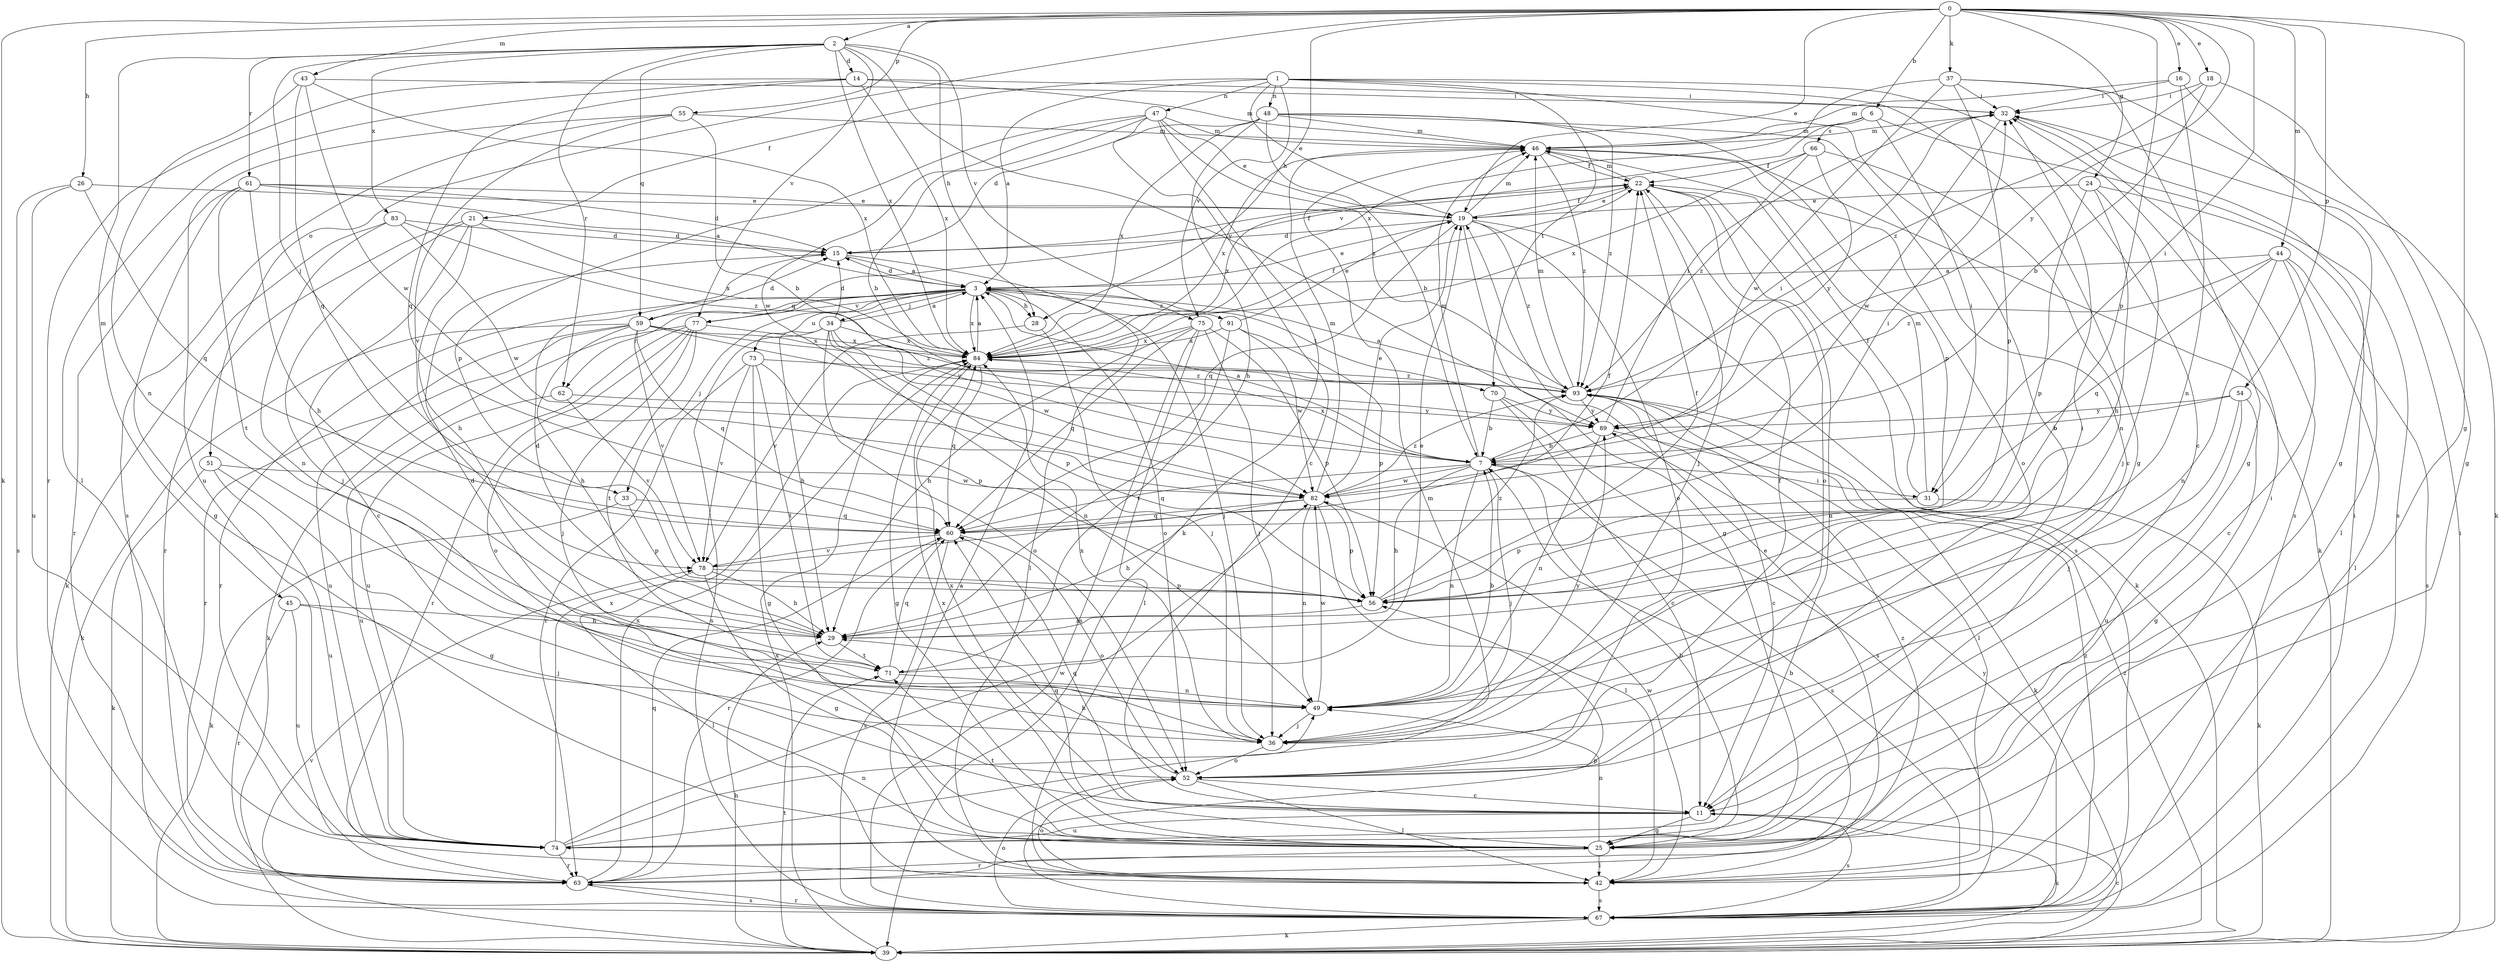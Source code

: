 strict digraph  {
0;
1;
2;
3;
6;
7;
11;
14;
15;
16;
18;
19;
21;
22;
24;
25;
26;
28;
29;
31;
32;
33;
34;
36;
37;
39;
42;
43;
44;
45;
46;
47;
48;
49;
51;
52;
54;
55;
56;
59;
60;
61;
62;
63;
66;
67;
70;
71;
73;
74;
75;
77;
78;
82;
83;
84;
89;
91;
93;
0 -> 2  [label=a];
0 -> 6  [label=b];
0 -> 16  [label=e];
0 -> 18  [label=e];
0 -> 19  [label=e];
0 -> 24  [label=g];
0 -> 25  [label=g];
0 -> 26  [label=h];
0 -> 28  [label=h];
0 -> 31  [label=i];
0 -> 37  [label=k];
0 -> 39  [label=k];
0 -> 43  [label=m];
0 -> 44  [label=m];
0 -> 51  [label=o];
0 -> 54  [label=p];
0 -> 55  [label=p];
0 -> 56  [label=p];
0 -> 89  [label=y];
1 -> 3  [label=a];
1 -> 11  [label=c];
1 -> 19  [label=e];
1 -> 21  [label=f];
1 -> 25  [label=g];
1 -> 47  [label=n];
1 -> 48  [label=n];
1 -> 52  [label=o];
1 -> 70  [label=t];
1 -> 75  [label=v];
2 -> 14  [label=d];
2 -> 28  [label=h];
2 -> 33  [label=j];
2 -> 45  [label=m];
2 -> 59  [label=q];
2 -> 61  [label=r];
2 -> 62  [label=r];
2 -> 75  [label=v];
2 -> 77  [label=v];
2 -> 83  [label=x];
2 -> 84  [label=x];
2 -> 89  [label=y];
3 -> 15  [label=d];
3 -> 19  [label=e];
3 -> 28  [label=h];
3 -> 33  [label=j];
3 -> 34  [label=j];
3 -> 36  [label=j];
3 -> 52  [label=o];
3 -> 59  [label=q];
3 -> 62  [label=r];
3 -> 63  [label=r];
3 -> 70  [label=t];
3 -> 73  [label=u];
3 -> 77  [label=v];
3 -> 84  [label=x];
3 -> 91  [label=z];
6 -> 31  [label=i];
6 -> 46  [label=m];
6 -> 66  [label=s];
6 -> 67  [label=s];
6 -> 77  [label=v];
7 -> 3  [label=a];
7 -> 29  [label=h];
7 -> 31  [label=i];
7 -> 32  [label=i];
7 -> 36  [label=j];
7 -> 46  [label=m];
7 -> 49  [label=n];
7 -> 60  [label=q];
7 -> 67  [label=s];
7 -> 82  [label=w];
7 -> 84  [label=x];
11 -> 25  [label=g];
11 -> 39  [label=k];
11 -> 60  [label=q];
11 -> 67  [label=s];
11 -> 74  [label=u];
11 -> 84  [label=x];
14 -> 32  [label=i];
14 -> 42  [label=l];
14 -> 46  [label=m];
14 -> 60  [label=q];
14 -> 63  [label=r];
14 -> 84  [label=x];
15 -> 3  [label=a];
15 -> 22  [label=f];
15 -> 42  [label=l];
16 -> 25  [label=g];
16 -> 32  [label=i];
16 -> 46  [label=m];
16 -> 49  [label=n];
18 -> 7  [label=b];
18 -> 25  [label=g];
18 -> 32  [label=i];
18 -> 93  [label=z];
19 -> 15  [label=d];
19 -> 22  [label=f];
19 -> 25  [label=g];
19 -> 39  [label=k];
19 -> 46  [label=m];
19 -> 52  [label=o];
19 -> 60  [label=q];
19 -> 93  [label=z];
21 -> 11  [label=c];
21 -> 15  [label=d];
21 -> 29  [label=h];
21 -> 36  [label=j];
21 -> 63  [label=r];
21 -> 84  [label=x];
22 -> 19  [label=e];
22 -> 36  [label=j];
22 -> 46  [label=m];
22 -> 52  [label=o];
22 -> 67  [label=s];
22 -> 74  [label=u];
22 -> 84  [label=x];
24 -> 19  [label=e];
24 -> 29  [label=h];
24 -> 36  [label=j];
24 -> 42  [label=l];
24 -> 56  [label=p];
25 -> 7  [label=b];
25 -> 42  [label=l];
25 -> 49  [label=n];
25 -> 60  [label=q];
25 -> 63  [label=r];
25 -> 71  [label=t];
25 -> 84  [label=x];
26 -> 19  [label=e];
26 -> 60  [label=q];
26 -> 67  [label=s];
26 -> 74  [label=u];
28 -> 36  [label=j];
28 -> 78  [label=v];
29 -> 15  [label=d];
29 -> 71  [label=t];
31 -> 22  [label=f];
31 -> 39  [label=k];
31 -> 46  [label=m];
31 -> 56  [label=p];
32 -> 46  [label=m];
32 -> 67  [label=s];
32 -> 82  [label=w];
33 -> 39  [label=k];
33 -> 56  [label=p];
33 -> 60  [label=q];
34 -> 3  [label=a];
34 -> 15  [label=d];
34 -> 29  [label=h];
34 -> 49  [label=n];
34 -> 52  [label=o];
34 -> 56  [label=p];
34 -> 67  [label=s];
34 -> 82  [label=w];
34 -> 84  [label=x];
36 -> 32  [label=i];
36 -> 52  [label=o];
36 -> 84  [label=x];
36 -> 89  [label=y];
37 -> 25  [label=g];
37 -> 32  [label=i];
37 -> 39  [label=k];
37 -> 56  [label=p];
37 -> 82  [label=w];
37 -> 84  [label=x];
39 -> 11  [label=c];
39 -> 29  [label=h];
39 -> 32  [label=i];
39 -> 71  [label=t];
39 -> 78  [label=v];
39 -> 84  [label=x];
39 -> 93  [label=z];
42 -> 3  [label=a];
42 -> 19  [label=e];
42 -> 32  [label=i];
42 -> 52  [label=o];
42 -> 67  [label=s];
42 -> 82  [label=w];
43 -> 32  [label=i];
43 -> 49  [label=n];
43 -> 60  [label=q];
43 -> 82  [label=w];
43 -> 84  [label=x];
44 -> 3  [label=a];
44 -> 11  [label=c];
44 -> 42  [label=l];
44 -> 49  [label=n];
44 -> 60  [label=q];
44 -> 67  [label=s];
44 -> 93  [label=z];
45 -> 29  [label=h];
45 -> 36  [label=j];
45 -> 63  [label=r];
45 -> 74  [label=u];
46 -> 22  [label=f];
46 -> 39  [label=k];
46 -> 52  [label=o];
46 -> 84  [label=x];
46 -> 93  [label=z];
47 -> 7  [label=b];
47 -> 11  [label=c];
47 -> 19  [label=e];
47 -> 39  [label=k];
47 -> 46  [label=m];
47 -> 56  [label=p];
47 -> 82  [label=w];
47 -> 93  [label=z];
48 -> 7  [label=b];
48 -> 11  [label=c];
48 -> 15  [label=d];
48 -> 29  [label=h];
48 -> 46  [label=m];
48 -> 56  [label=p];
48 -> 84  [label=x];
48 -> 93  [label=z];
49 -> 7  [label=b];
49 -> 15  [label=d];
49 -> 36  [label=j];
49 -> 82  [label=w];
51 -> 25  [label=g];
51 -> 39  [label=k];
51 -> 74  [label=u];
51 -> 82  [label=w];
52 -> 11  [label=c];
52 -> 22  [label=f];
52 -> 29  [label=h];
52 -> 42  [label=l];
54 -> 7  [label=b];
54 -> 25  [label=g];
54 -> 36  [label=j];
54 -> 74  [label=u];
54 -> 89  [label=y];
55 -> 7  [label=b];
55 -> 46  [label=m];
55 -> 67  [label=s];
55 -> 74  [label=u];
55 -> 78  [label=v];
56 -> 22  [label=f];
56 -> 29  [label=h];
56 -> 93  [label=z];
59 -> 15  [label=d];
59 -> 29  [label=h];
59 -> 39  [label=k];
59 -> 60  [label=q];
59 -> 63  [label=r];
59 -> 74  [label=u];
59 -> 78  [label=v];
59 -> 84  [label=x];
59 -> 89  [label=y];
59 -> 93  [label=z];
60 -> 32  [label=i];
60 -> 52  [label=o];
60 -> 63  [label=r];
60 -> 67  [label=s];
60 -> 78  [label=v];
61 -> 3  [label=a];
61 -> 15  [label=d];
61 -> 19  [label=e];
61 -> 25  [label=g];
61 -> 29  [label=h];
61 -> 63  [label=r];
61 -> 71  [label=t];
62 -> 74  [label=u];
62 -> 78  [label=v];
62 -> 89  [label=y];
63 -> 7  [label=b];
63 -> 60  [label=q];
63 -> 67  [label=s];
63 -> 84  [label=x];
63 -> 93  [label=z];
66 -> 22  [label=f];
66 -> 49  [label=n];
66 -> 84  [label=x];
66 -> 89  [label=y];
66 -> 93  [label=z];
67 -> 32  [label=i];
67 -> 39  [label=k];
67 -> 52  [label=o];
67 -> 56  [label=p];
67 -> 63  [label=r];
67 -> 89  [label=y];
67 -> 93  [label=z];
70 -> 7  [label=b];
70 -> 11  [label=c];
70 -> 67  [label=s];
70 -> 89  [label=y];
71 -> 19  [label=e];
71 -> 49  [label=n];
71 -> 60  [label=q];
73 -> 25  [label=g];
73 -> 56  [label=p];
73 -> 63  [label=r];
73 -> 71  [label=t];
73 -> 78  [label=v];
73 -> 93  [label=z];
74 -> 46  [label=m];
74 -> 49  [label=n];
74 -> 63  [label=r];
74 -> 82  [label=w];
74 -> 84  [label=x];
75 -> 29  [label=h];
75 -> 36  [label=j];
75 -> 42  [label=l];
75 -> 56  [label=p];
75 -> 60  [label=q];
75 -> 67  [label=s];
75 -> 84  [label=x];
77 -> 36  [label=j];
77 -> 39  [label=k];
77 -> 52  [label=o];
77 -> 63  [label=r];
77 -> 71  [label=t];
77 -> 74  [label=u];
77 -> 84  [label=x];
78 -> 22  [label=f];
78 -> 25  [label=g];
78 -> 29  [label=h];
78 -> 42  [label=l];
78 -> 56  [label=p];
82 -> 19  [label=e];
82 -> 29  [label=h];
82 -> 42  [label=l];
82 -> 46  [label=m];
82 -> 49  [label=n];
82 -> 56  [label=p];
82 -> 60  [label=q];
82 -> 93  [label=z];
83 -> 15  [label=d];
83 -> 39  [label=k];
83 -> 49  [label=n];
83 -> 82  [label=w];
83 -> 93  [label=z];
84 -> 3  [label=a];
84 -> 22  [label=f];
84 -> 25  [label=g];
84 -> 60  [label=q];
84 -> 93  [label=z];
89 -> 7  [label=b];
89 -> 32  [label=i];
89 -> 39  [label=k];
89 -> 49  [label=n];
91 -> 19  [label=e];
91 -> 56  [label=p];
91 -> 71  [label=t];
91 -> 82  [label=w];
91 -> 84  [label=x];
93 -> 3  [label=a];
93 -> 11  [label=c];
93 -> 42  [label=l];
93 -> 46  [label=m];
93 -> 89  [label=y];
}
